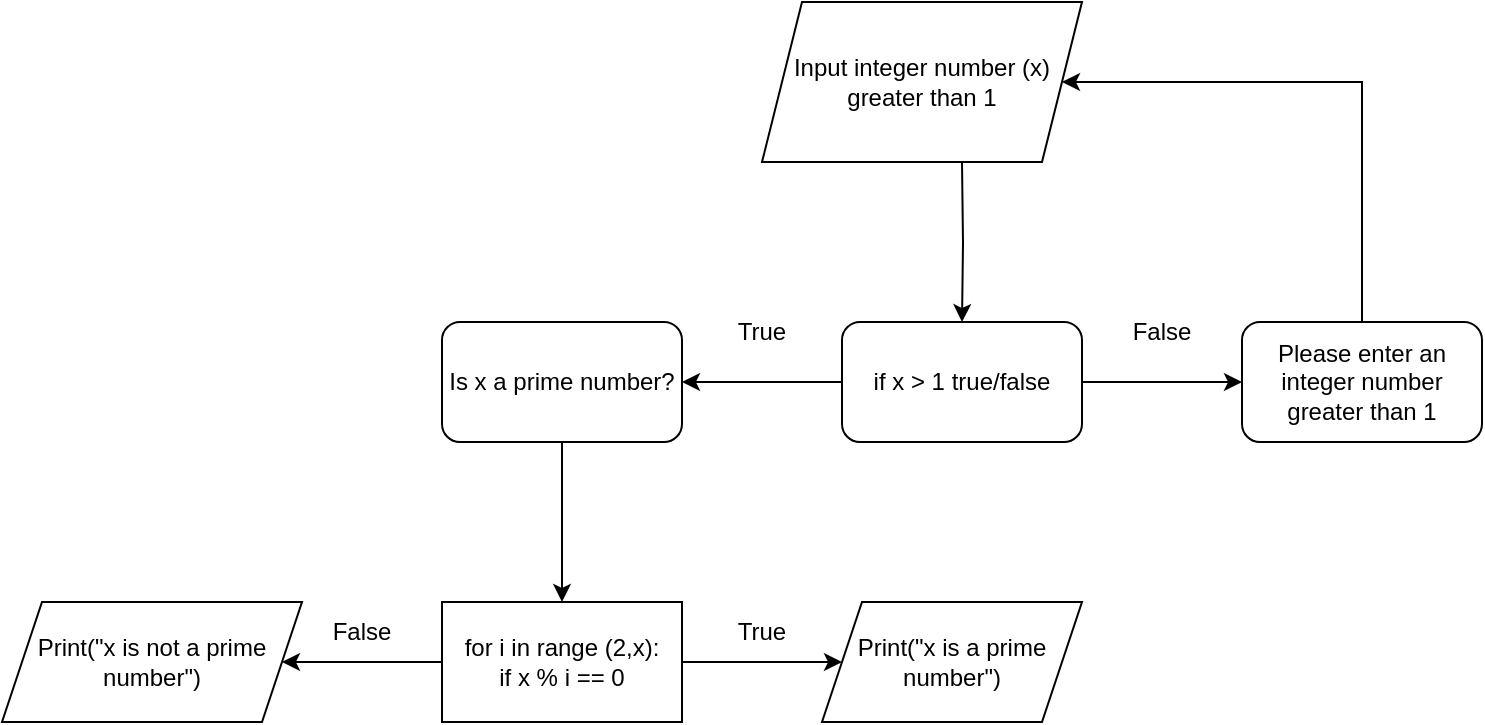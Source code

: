 <mxfile version="15.8.7" type="device"><diagram id="LozWqZiD8RywoKMlsvP4" name="Page-1"><mxGraphModel dx="1865" dy="547" grid="1" gridSize="10" guides="1" tooltips="1" connect="1" arrows="1" fold="1" page="1" pageScale="1" pageWidth="827" pageHeight="1169" math="0" shadow="0"><root><mxCell id="0"/><mxCell id="1" parent="0"/><mxCell id="VLHoapzlzJKy08SrR8OL-3" value="" style="edgeStyle=orthogonalEdgeStyle;rounded=0;orthogonalLoop=1;jettySize=auto;html=1;" parent="1" target="VLHoapzlzJKy08SrR8OL-2" edge="1"><mxGeometry relative="1" as="geometry"><mxPoint x="400" y="110" as="sourcePoint"/></mxGeometry></mxCell><mxCell id="VLHoapzlzJKy08SrR8OL-5" value="" style="edgeStyle=orthogonalEdgeStyle;rounded=0;orthogonalLoop=1;jettySize=auto;html=1;" parent="1" source="VLHoapzlzJKy08SrR8OL-2" target="VLHoapzlzJKy08SrR8OL-4" edge="1"><mxGeometry relative="1" as="geometry"/></mxCell><mxCell id="VLHoapzlzJKy08SrR8OL-8" value="" style="edgeStyle=orthogonalEdgeStyle;rounded=0;orthogonalLoop=1;jettySize=auto;html=1;" parent="1" source="VLHoapzlzJKy08SrR8OL-2" target="VLHoapzlzJKy08SrR8OL-7" edge="1"><mxGeometry relative="1" as="geometry"/></mxCell><mxCell id="VLHoapzlzJKy08SrR8OL-2" value="if x &amp;gt; 1 true/false" style="whiteSpace=wrap;html=1;rounded=1;" parent="1" vertex="1"><mxGeometry x="340" y="190" width="120" height="60" as="geometry"/></mxCell><mxCell id="VLHoapzlzJKy08SrR8OL-11" value="" style="edgeStyle=orthogonalEdgeStyle;rounded=0;orthogonalLoop=1;jettySize=auto;html=1;entryX=0.5;entryY=0;entryDx=0;entryDy=0;" parent="1" source="VLHoapzlzJKy08SrR8OL-4" edge="1" target="6eIs0X50-Fdh2lf1ohgG-1"><mxGeometry relative="1" as="geometry"><mxPoint x="200" y="330" as="targetPoint"/></mxGeometry></mxCell><mxCell id="VLHoapzlzJKy08SrR8OL-4" value="Is x a prime number?" style="rounded=1;whiteSpace=wrap;html=1;" parent="1" vertex="1"><mxGeometry x="140" y="190" width="120" height="60" as="geometry"/></mxCell><mxCell id="VLHoapzlzJKy08SrR8OL-6" value="True" style="text;html=1;strokeColor=none;fillColor=none;align=center;verticalAlign=middle;whiteSpace=wrap;rounded=0;" parent="1" vertex="1"><mxGeometry x="270" y="180" width="60" height="30" as="geometry"/></mxCell><mxCell id="VLHoapzlzJKy08SrR8OL-24" style="edgeStyle=orthogonalEdgeStyle;rounded=0;orthogonalLoop=1;jettySize=auto;html=1;exitX=0.5;exitY=0;exitDx=0;exitDy=0;entryX=1;entryY=0.5;entryDx=0;entryDy=0;" parent="1" source="VLHoapzlzJKy08SrR8OL-7" target="VLHoapzlzJKy08SrR8OL-23" edge="1"><mxGeometry relative="1" as="geometry"><Array as="points"><mxPoint x="600" y="70"/></Array></mxGeometry></mxCell><mxCell id="VLHoapzlzJKy08SrR8OL-7" value="Please enter an integer number greater than 1" style="whiteSpace=wrap;html=1;rounded=1;" parent="1" vertex="1"><mxGeometry x="540" y="190" width="120" height="60" as="geometry"/></mxCell><mxCell id="VLHoapzlzJKy08SrR8OL-9" value="False" style="text;html=1;strokeColor=none;fillColor=none;align=center;verticalAlign=middle;whiteSpace=wrap;rounded=0;" parent="1" vertex="1"><mxGeometry x="470" y="180" width="60" height="30" as="geometry"/></mxCell><mxCell id="VLHoapzlzJKy08SrR8OL-14" value="" style="edgeStyle=orthogonalEdgeStyle;rounded=0;orthogonalLoop=1;jettySize=auto;html=1;exitX=1;exitY=0.5;exitDx=0;exitDy=0;entryX=0;entryY=0.5;entryDx=0;entryDy=0;" parent="1" target="6eIs0X50-Fdh2lf1ohgG-3" edge="1" source="6eIs0X50-Fdh2lf1ohgG-1"><mxGeometry relative="1" as="geometry"><mxPoint x="260" y="360" as="sourcePoint"/><mxPoint x="340" y="360" as="targetPoint"/></mxGeometry></mxCell><mxCell id="VLHoapzlzJKy08SrR8OL-20" value="" style="edgeStyle=orthogonalEdgeStyle;rounded=0;orthogonalLoop=1;jettySize=auto;html=1;exitX=0;exitY=0.5;exitDx=0;exitDy=0;entryX=1;entryY=0.5;entryDx=0;entryDy=0;" parent="1" target="6eIs0X50-Fdh2lf1ohgG-4" edge="1" source="6eIs0X50-Fdh2lf1ohgG-1"><mxGeometry relative="1" as="geometry"><mxPoint x="140" y="360" as="sourcePoint"/><mxPoint x="60" y="360" as="targetPoint"/></mxGeometry></mxCell><mxCell id="VLHoapzlzJKy08SrR8OL-15" value="True" style="text;html=1;strokeColor=none;fillColor=none;align=center;verticalAlign=middle;whiteSpace=wrap;rounded=0;" parent="1" vertex="1"><mxGeometry x="270" y="330" width="60" height="30" as="geometry"/></mxCell><mxCell id="VLHoapzlzJKy08SrR8OL-21" value="False" style="text;html=1;strokeColor=none;fillColor=none;align=center;verticalAlign=middle;whiteSpace=wrap;rounded=0;" parent="1" vertex="1"><mxGeometry x="70" y="330" width="60" height="30" as="geometry"/></mxCell><mxCell id="VLHoapzlzJKy08SrR8OL-23" value="Input integer number (x) greater than 1" style="shape=parallelogram;perimeter=parallelogramPerimeter;whiteSpace=wrap;html=1;fixedSize=1;rounded=0;shadow=0;sketch=0;" parent="1" vertex="1"><mxGeometry x="300" y="30" width="160" height="80" as="geometry"/></mxCell><mxCell id="6eIs0X50-Fdh2lf1ohgG-1" value="&lt;span&gt;for i in range (2,x):&lt;/span&gt;&lt;br&gt;&lt;span&gt;if x % i == 0&lt;/span&gt;" style="rounded=0;whiteSpace=wrap;html=1;" vertex="1" parent="1"><mxGeometry x="140" y="330" width="120" height="60" as="geometry"/></mxCell><mxCell id="6eIs0X50-Fdh2lf1ohgG-3" value="&lt;span&gt;Print(&quot;x is a prime number&quot;)&lt;/span&gt;" style="shape=parallelogram;perimeter=parallelogramPerimeter;whiteSpace=wrap;html=1;fixedSize=1;" vertex="1" parent="1"><mxGeometry x="330" y="330" width="130" height="60" as="geometry"/></mxCell><mxCell id="6eIs0X50-Fdh2lf1ohgG-4" value="&lt;span&gt;Print(&quot;x is not a prime number&quot;)&lt;/span&gt;" style="shape=parallelogram;perimeter=parallelogramPerimeter;whiteSpace=wrap;html=1;fixedSize=1;" vertex="1" parent="1"><mxGeometry x="-80" y="330" width="150" height="60" as="geometry"/></mxCell></root></mxGraphModel></diagram></mxfile>
